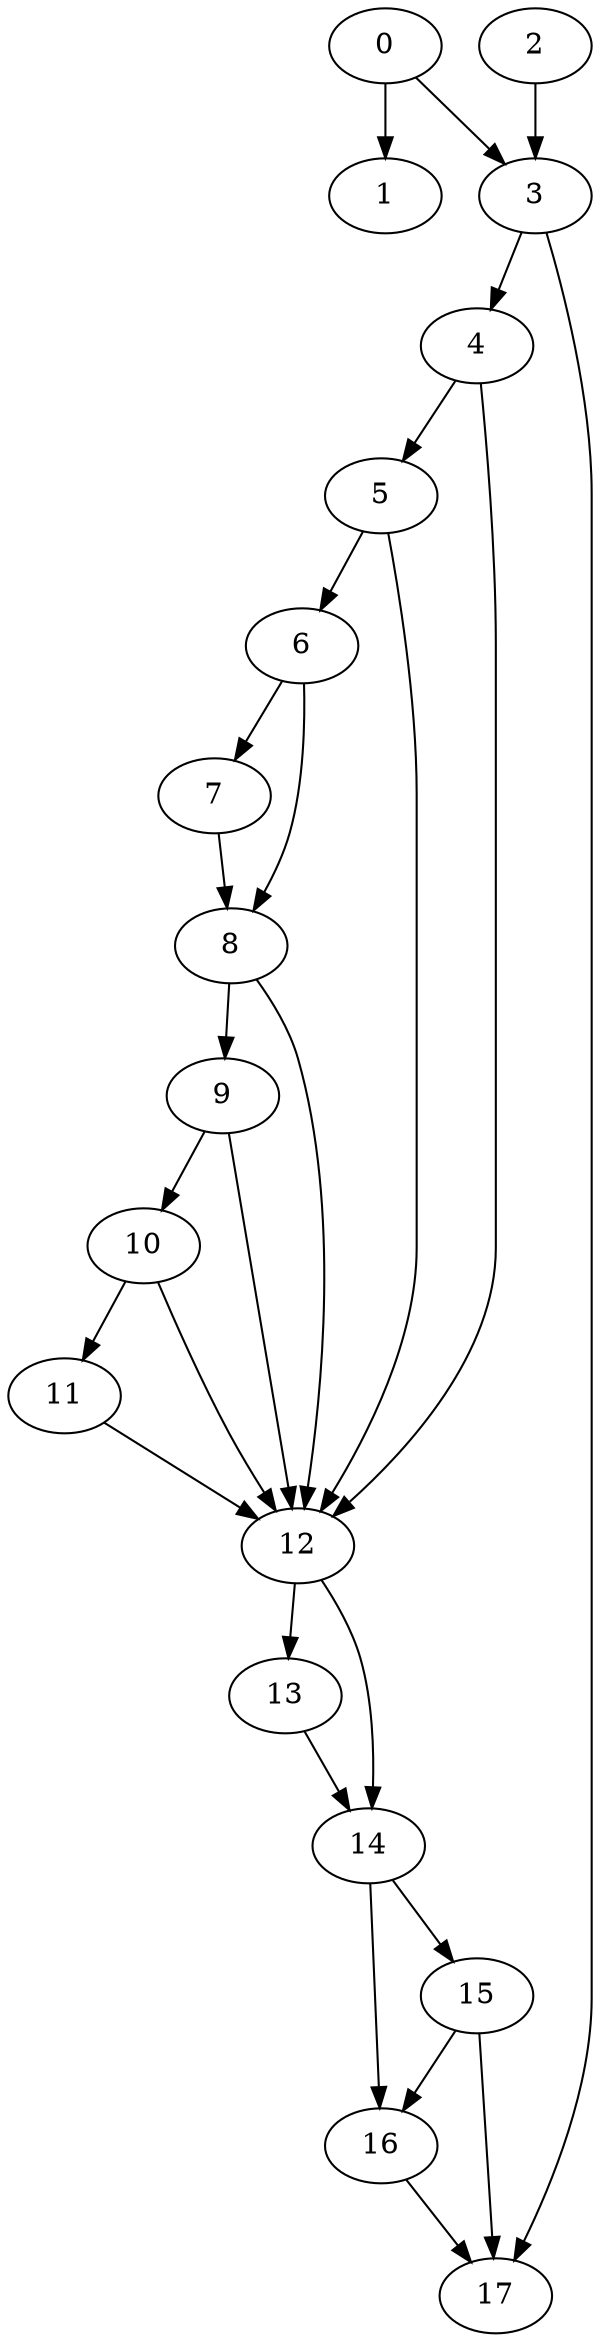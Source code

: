 digraph {
	0
	1
	2
	3
	4
	5
	6
	7
	8
	9
	10
	11
	12
	13
	14
	15
	16
	17
	0 -> 1
	10 -> 11
	12 -> 13
	0 -> 3
	2 -> 3
	5 -> 12
	8 -> 12
	9 -> 12
	10 -> 12
	11 -> 12
	4 -> 12
	16 -> 17
	3 -> 17
	15 -> 17
	4 -> 5
	14 -> 16
	15 -> 16
	9 -> 10
	13 -> 14
	12 -> 14
	3 -> 4
	5 -> 6
	6 -> 7
	6 -> 8
	7 -> 8
	8 -> 9
	14 -> 15
}
